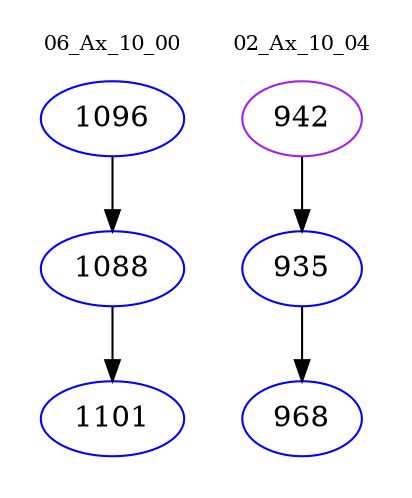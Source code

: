 digraph{
subgraph cluster_0 {
color = white
label = "06_Ax_10_00";
fontsize=10;
T0_1096 [label="1096", color="blue"]
T0_1096 -> T0_1088 [color="black"]
T0_1088 [label="1088", color="blue"]
T0_1088 -> T0_1101 [color="black"]
T0_1101 [label="1101", color="blue"]
}
subgraph cluster_1 {
color = white
label = "02_Ax_10_04";
fontsize=10;
T1_942 [label="942", color="purple"]
T1_942 -> T1_935 [color="black"]
T1_935 [label="935", color="blue"]
T1_935 -> T1_968 [color="black"]
T1_968 [label="968", color="blue"]
}
}
